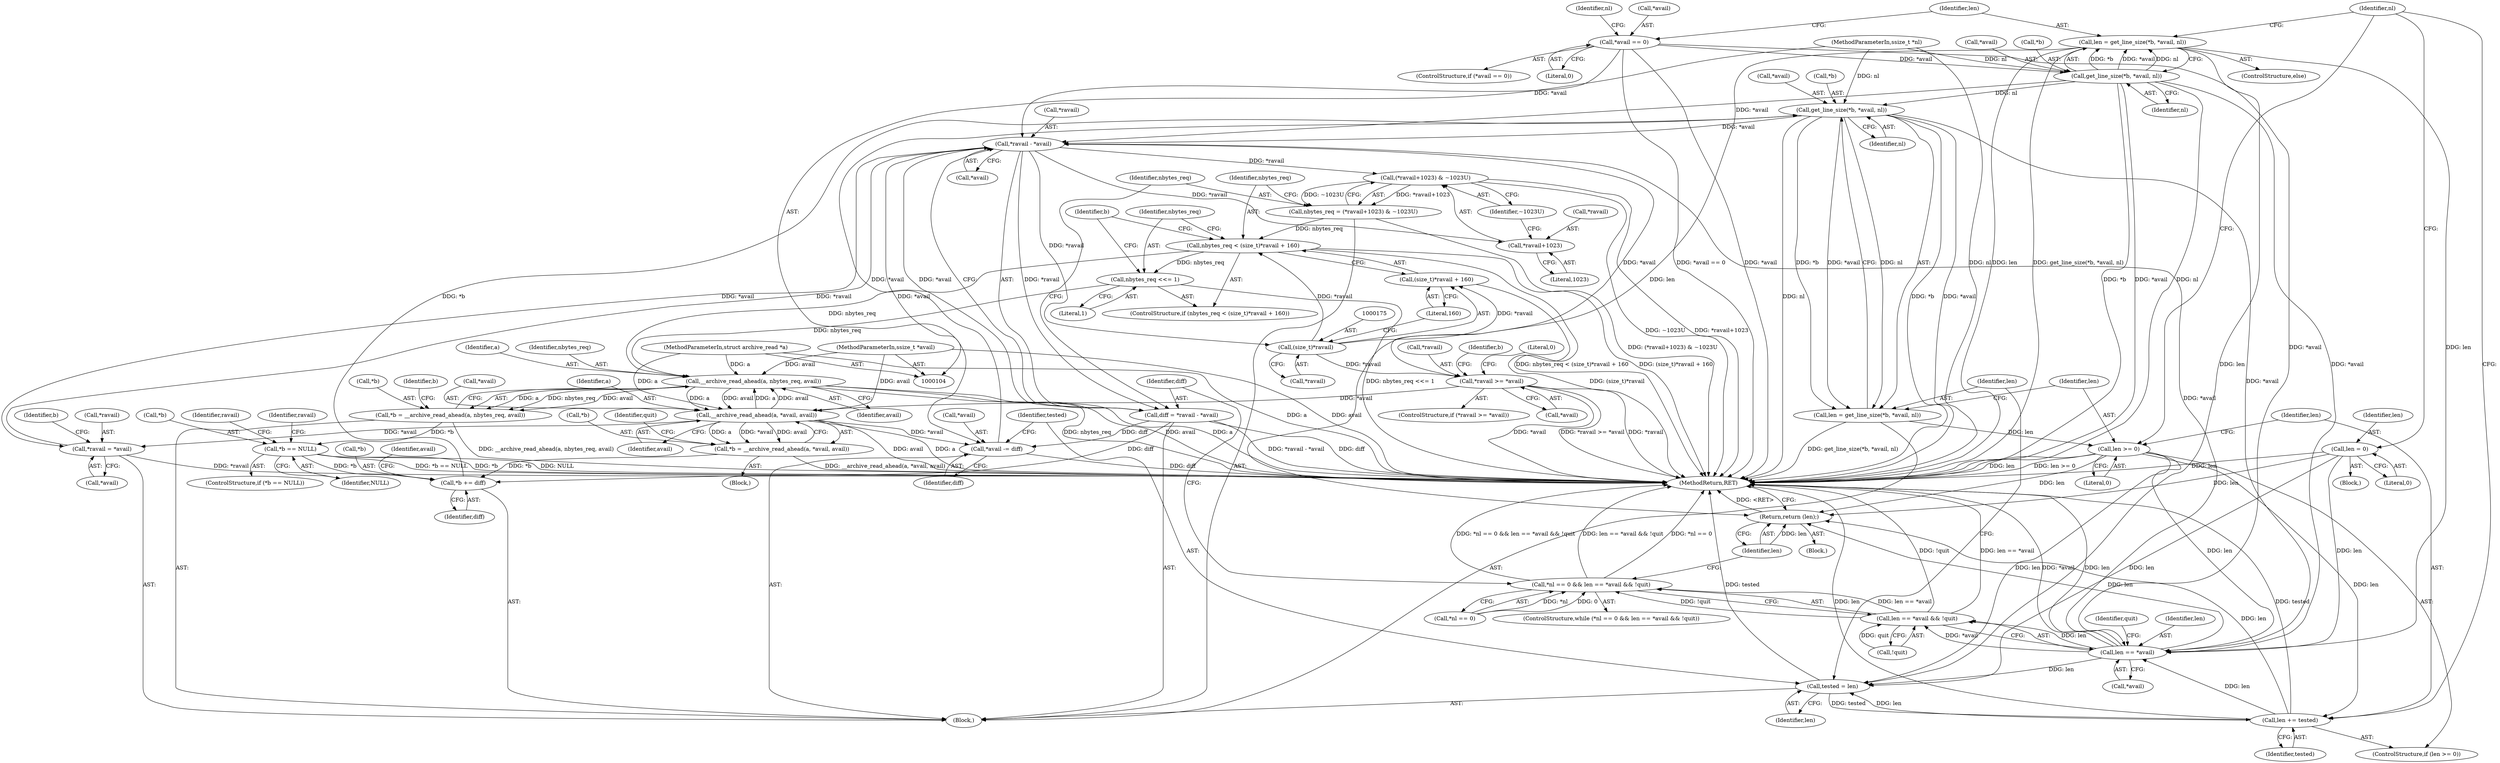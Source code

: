 digraph "1_libarchive_eec077f52bfa2d3f7103b4b74d52572ba8a15aca@pointer" {
"1000232" [label="(Call,get_line_size(*b, *avail, nl))"];
"1000219" [label="(Call,*b += diff)"];
"1000153" [label="(Call,diff = *ravail - *avail)"];
"1000155" [label="(Call,*ravail - *avail)"];
"1000214" [label="(Call,*ravail = *avail)"];
"1000206" [label="(Call,__archive_read_ahead(a, *avail, avail))"];
"1000185" [label="(Call,__archive_read_ahead(a, nbytes_req, avail))"];
"1000105" [label="(MethodParameterIn,struct archive_read *a)"];
"1000171" [label="(Call,nbytes_req < (size_t)*ravail + 160)"];
"1000161" [label="(Call,nbytes_req = (*ravail+1023) & ~1023U)"];
"1000163" [label="(Call,(*ravail+1023) & ~1023U)"];
"1000174" [label="(Call,(size_t)*ravail)"];
"1000179" [label="(Call,nbytes_req <<= 1)"];
"1000107" [label="(MethodParameterIn,ssize_t *avail)"];
"1000196" [label="(Call,*ravail >= *avail)"];
"1000232" [label="(Call,get_line_size(*b, *avail, nl))"];
"1000223" [label="(Call,*avail -= diff)"];
"1000132" [label="(Call,get_line_size(*b, *avail, nl))"];
"1000117" [label="(Call,*avail == 0)"];
"1000109" [label="(MethodParameterIn,ssize_t *nl)"];
"1000145" [label="(Call,len == *avail)"];
"1000239" [label="(Call,len >= 0)"];
"1000230" [label="(Call,len = get_line_size(*b, *avail, nl))"];
"1000126" [label="(Call,len = 0)"];
"1000242" [label="(Call,len += tested)"];
"1000227" [label="(Call,tested = len)"];
"1000130" [label="(Call,len = get_line_size(*b, *avail, nl))"];
"1000190" [label="(Call,*b == NULL)"];
"1000182" [label="(Call,*b = __archive_read_ahead(a, nbytes_req, avail))"];
"1000203" [label="(Call,*b = __archive_read_ahead(a, *avail, avail))"];
"1000144" [label="(Call,len == *avail && !quit)"];
"1000139" [label="(Call,*nl == 0 && len == *avail && !quit)"];
"1000245" [label="(Return,return (len);)"];
"1000164" [label="(Call,*ravail+1023)"];
"1000173" [label="(Call,(size_t)*ravail + 160)"];
"1000137" [label="(Identifier,nl)"];
"1000221" [label="(Identifier,b)"];
"1000179" [label="(Call,nbytes_req <<= 1)"];
"1000227" [label="(Call,tested = len)"];
"1000239" [label="(Call,len >= 0)"];
"1000133" [label="(Call,*b)"];
"1000193" [label="(Identifier,NULL)"];
"1000165" [label="(Call,*ravail)"];
"1000174" [label="(Call,(size_t)*ravail)"];
"1000116" [label="(ControlStructure,if (*avail == 0))"];
"1000230" [label="(Call,len = get_line_size(*b, *avail, nl))"];
"1000235" [label="(Call,*avail)"];
"1000124" [label="(Identifier,nl)"];
"1000247" [label="(MethodReturn,RET)"];
"1000147" [label="(Call,*avail)"];
"1000185" [label="(Call,__archive_read_ahead(a, nbytes_req, avail))"];
"1000194" [label="(Block,)"];
"1000208" [label="(Call,*avail)"];
"1000173" [label="(Call,(size_t)*ravail + 160)"];
"1000118" [label="(Call,*avail)"];
"1000150" [label="(Identifier,quit)"];
"1000182" [label="(Call,*b = __archive_read_ahead(a, nbytes_req, avail))"];
"1000139" [label="(Call,*nl == 0 && len == *avail && !quit)"];
"1000190" [label="(Call,*b == NULL)"];
"1000129" [label="(ControlStructure,else)"];
"1000223" [label="(Call,*avail -= diff)"];
"1000162" [label="(Identifier,nbytes_req)"];
"1000126" [label="(Call,len = 0)"];
"1000138" [label="(ControlStructure,while (*nl == 0 && len == *avail && !quit))"];
"1000232" [label="(Call,get_line_size(*b, *avail, nl))"];
"1000217" [label="(Call,*avail)"];
"1000167" [label="(Literal,1023)"];
"1000245" [label="(Return,return (len);)"];
"1000204" [label="(Call,*b)"];
"1000161" [label="(Call,nbytes_req = (*ravail+1023) & ~1023U)"];
"1000215" [label="(Call,*ravail)"];
"1000127" [label="(Identifier,len)"];
"1000196" [label="(Call,*ravail >= *avail)"];
"1000181" [label="(Literal,1)"];
"1000212" [label="(Identifier,quit)"];
"1000191" [label="(Call,*b)"];
"1000225" [label="(Identifier,avail)"];
"1000195" [label="(ControlStructure,if (*ravail >= *avail))"];
"1000164" [label="(Call,*ravail+1023)"];
"1000237" [label="(Identifier,nl)"];
"1000156" [label="(Call,*ravail)"];
"1000203" [label="(Call,*b = __archive_read_ahead(a, *avail, avail))"];
"1000170" [label="(ControlStructure,if (nbytes_req < (size_t)*ravail + 160))"];
"1000192" [label="(Identifier,b)"];
"1000205" [label="(Identifier,b)"];
"1000140" [label="(Call,*nl == 0)"];
"1000158" [label="(Call,*avail)"];
"1000242" [label="(Call,len += tested)"];
"1000202" [label="(Literal,0)"];
"1000153" [label="(Call,diff = *ravail - *avail)"];
"1000171" [label="(Call,nbytes_req < (size_t)*ravail + 160)"];
"1000155" [label="(Call,*ravail - *avail)"];
"1000149" [label="(Call,!quit)"];
"1000210" [label="(Identifier,avail)"];
"1000109" [label="(MethodParameterIn,ssize_t *nl)"];
"1000154" [label="(Identifier,diff)"];
"1000130" [label="(Call,len = get_line_size(*b, *avail, nl))"];
"1000180" [label="(Identifier,nbytes_req)"];
"1000151" [label="(Block,)"];
"1000146" [label="(Identifier,len)"];
"1000214" [label="(Call,*ravail = *avail)"];
"1000228" [label="(Identifier,tested)"];
"1000219" [label="(Call,*b += diff)"];
"1000117" [label="(Call,*avail == 0)"];
"1000229" [label="(Identifier,len)"];
"1000240" [label="(Identifier,len)"];
"1000243" [label="(Identifier,len)"];
"1000246" [label="(Identifier,len)"];
"1000120" [label="(Literal,0)"];
"1000189" [label="(ControlStructure,if (*b == NULL))"];
"1000142" [label="(Identifier,nl)"];
"1000198" [label="(Identifier,ravail)"];
"1000163" [label="(Call,(*ravail+1023) & ~1023U)"];
"1000231" [label="(Identifier,len)"];
"1000110" [label="(Block,)"];
"1000238" [label="(ControlStructure,if (len >= 0))"];
"1000121" [label="(Block,)"];
"1000183" [label="(Call,*b)"];
"1000206" [label="(Call,__archive_read_ahead(a, *avail, avail))"];
"1000233" [label="(Call,*b)"];
"1000128" [label="(Literal,0)"];
"1000241" [label="(Literal,0)"];
"1000186" [label="(Identifier,a)"];
"1000184" [label="(Identifier,b)"];
"1000172" [label="(Identifier,nbytes_req)"];
"1000224" [label="(Call,*avail)"];
"1000226" [label="(Identifier,diff)"];
"1000216" [label="(Identifier,ravail)"];
"1000107" [label="(MethodParameterIn,ssize_t *avail)"];
"1000145" [label="(Call,len == *avail)"];
"1000178" [label="(Literal,160)"];
"1000132" [label="(Call,get_line_size(*b, *avail, nl))"];
"1000199" [label="(Call,*avail)"];
"1000144" [label="(Call,len == *avail && !quit)"];
"1000188" [label="(Identifier,avail)"];
"1000187" [label="(Identifier,nbytes_req)"];
"1000131" [label="(Identifier,len)"];
"1000220" [label="(Call,*b)"];
"1000207" [label="(Identifier,a)"];
"1000176" [label="(Call,*ravail)"];
"1000244" [label="(Identifier,tested)"];
"1000197" [label="(Call,*ravail)"];
"1000222" [label="(Identifier,diff)"];
"1000135" [label="(Call,*avail)"];
"1000168" [label="(Identifier,~1023U)"];
"1000105" [label="(MethodParameterIn,struct archive_read *a)"];
"1000232" -> "1000230"  [label="AST: "];
"1000232" -> "1000237"  [label="CFG: "];
"1000233" -> "1000232"  [label="AST: "];
"1000235" -> "1000232"  [label="AST: "];
"1000237" -> "1000232"  [label="AST: "];
"1000230" -> "1000232"  [label="CFG: "];
"1000232" -> "1000247"  [label="DDG: nl"];
"1000232" -> "1000247"  [label="DDG: *b"];
"1000232" -> "1000247"  [label="DDG: *avail"];
"1000232" -> "1000145"  [label="DDG: *avail"];
"1000232" -> "1000155"  [label="DDG: *avail"];
"1000232" -> "1000230"  [label="DDG: *b"];
"1000232" -> "1000230"  [label="DDG: *avail"];
"1000232" -> "1000230"  [label="DDG: nl"];
"1000219" -> "1000232"  [label="DDG: *b"];
"1000223" -> "1000232"  [label="DDG: *avail"];
"1000132" -> "1000232"  [label="DDG: nl"];
"1000109" -> "1000232"  [label="DDG: nl"];
"1000219" -> "1000151"  [label="AST: "];
"1000219" -> "1000222"  [label="CFG: "];
"1000220" -> "1000219"  [label="AST: "];
"1000222" -> "1000219"  [label="AST: "];
"1000225" -> "1000219"  [label="CFG: "];
"1000153" -> "1000219"  [label="DDG: diff"];
"1000190" -> "1000219"  [label="DDG: *b"];
"1000203" -> "1000219"  [label="DDG: *b"];
"1000153" -> "1000151"  [label="AST: "];
"1000153" -> "1000155"  [label="CFG: "];
"1000154" -> "1000153"  [label="AST: "];
"1000155" -> "1000153"  [label="AST: "];
"1000162" -> "1000153"  [label="CFG: "];
"1000153" -> "1000247"  [label="DDG: *ravail - *avail"];
"1000153" -> "1000247"  [label="DDG: diff"];
"1000155" -> "1000153"  [label="DDG: *ravail"];
"1000155" -> "1000153"  [label="DDG: *avail"];
"1000153" -> "1000223"  [label="DDG: diff"];
"1000155" -> "1000158"  [label="CFG: "];
"1000156" -> "1000155"  [label="AST: "];
"1000158" -> "1000155"  [label="AST: "];
"1000214" -> "1000155"  [label="DDG: *ravail"];
"1000117" -> "1000155"  [label="DDG: *avail"];
"1000132" -> "1000155"  [label="DDG: *avail"];
"1000145" -> "1000155"  [label="DDG: *avail"];
"1000155" -> "1000163"  [label="DDG: *ravail"];
"1000155" -> "1000164"  [label="DDG: *ravail"];
"1000155" -> "1000174"  [label="DDG: *ravail"];
"1000155" -> "1000196"  [label="DDG: *avail"];
"1000155" -> "1000214"  [label="DDG: *avail"];
"1000155" -> "1000223"  [label="DDG: *avail"];
"1000214" -> "1000151"  [label="AST: "];
"1000214" -> "1000217"  [label="CFG: "];
"1000215" -> "1000214"  [label="AST: "];
"1000217" -> "1000214"  [label="AST: "];
"1000221" -> "1000214"  [label="CFG: "];
"1000214" -> "1000247"  [label="DDG: *ravail"];
"1000206" -> "1000214"  [label="DDG: *avail"];
"1000206" -> "1000203"  [label="AST: "];
"1000206" -> "1000210"  [label="CFG: "];
"1000207" -> "1000206"  [label="AST: "];
"1000208" -> "1000206"  [label="AST: "];
"1000210" -> "1000206"  [label="AST: "];
"1000203" -> "1000206"  [label="CFG: "];
"1000206" -> "1000247"  [label="DDG: avail"];
"1000206" -> "1000247"  [label="DDG: a"];
"1000206" -> "1000185"  [label="DDG: a"];
"1000206" -> "1000185"  [label="DDG: avail"];
"1000206" -> "1000203"  [label="DDG: a"];
"1000206" -> "1000203"  [label="DDG: *avail"];
"1000206" -> "1000203"  [label="DDG: avail"];
"1000185" -> "1000206"  [label="DDG: a"];
"1000185" -> "1000206"  [label="DDG: avail"];
"1000105" -> "1000206"  [label="DDG: a"];
"1000196" -> "1000206"  [label="DDG: *avail"];
"1000107" -> "1000206"  [label="DDG: avail"];
"1000206" -> "1000223"  [label="DDG: *avail"];
"1000185" -> "1000182"  [label="AST: "];
"1000185" -> "1000188"  [label="CFG: "];
"1000186" -> "1000185"  [label="AST: "];
"1000187" -> "1000185"  [label="AST: "];
"1000188" -> "1000185"  [label="AST: "];
"1000182" -> "1000185"  [label="CFG: "];
"1000185" -> "1000247"  [label="DDG: nbytes_req"];
"1000185" -> "1000247"  [label="DDG: avail"];
"1000185" -> "1000247"  [label="DDG: a"];
"1000185" -> "1000182"  [label="DDG: a"];
"1000185" -> "1000182"  [label="DDG: nbytes_req"];
"1000185" -> "1000182"  [label="DDG: avail"];
"1000105" -> "1000185"  [label="DDG: a"];
"1000171" -> "1000185"  [label="DDG: nbytes_req"];
"1000179" -> "1000185"  [label="DDG: nbytes_req"];
"1000107" -> "1000185"  [label="DDG: avail"];
"1000105" -> "1000104"  [label="AST: "];
"1000105" -> "1000247"  [label="DDG: a"];
"1000171" -> "1000170"  [label="AST: "];
"1000171" -> "1000173"  [label="CFG: "];
"1000172" -> "1000171"  [label="AST: "];
"1000173" -> "1000171"  [label="AST: "];
"1000180" -> "1000171"  [label="CFG: "];
"1000184" -> "1000171"  [label="CFG: "];
"1000171" -> "1000247"  [label="DDG: (size_t)*ravail + 160"];
"1000171" -> "1000247"  [label="DDG: nbytes_req < (size_t)*ravail + 160"];
"1000161" -> "1000171"  [label="DDG: nbytes_req"];
"1000174" -> "1000171"  [label="DDG: *ravail"];
"1000171" -> "1000179"  [label="DDG: nbytes_req"];
"1000161" -> "1000151"  [label="AST: "];
"1000161" -> "1000163"  [label="CFG: "];
"1000162" -> "1000161"  [label="AST: "];
"1000163" -> "1000161"  [label="AST: "];
"1000172" -> "1000161"  [label="CFG: "];
"1000161" -> "1000247"  [label="DDG: (*ravail+1023) & ~1023U"];
"1000163" -> "1000161"  [label="DDG: *ravail+1023"];
"1000163" -> "1000161"  [label="DDG: ~1023U"];
"1000163" -> "1000168"  [label="CFG: "];
"1000164" -> "1000163"  [label="AST: "];
"1000168" -> "1000163"  [label="AST: "];
"1000163" -> "1000247"  [label="DDG: ~1023U"];
"1000163" -> "1000247"  [label="DDG: *ravail+1023"];
"1000174" -> "1000173"  [label="AST: "];
"1000174" -> "1000176"  [label="CFG: "];
"1000175" -> "1000174"  [label="AST: "];
"1000176" -> "1000174"  [label="AST: "];
"1000178" -> "1000174"  [label="CFG: "];
"1000174" -> "1000173"  [label="DDG: *ravail"];
"1000174" -> "1000196"  [label="DDG: *ravail"];
"1000179" -> "1000170"  [label="AST: "];
"1000179" -> "1000181"  [label="CFG: "];
"1000180" -> "1000179"  [label="AST: "];
"1000181" -> "1000179"  [label="AST: "];
"1000184" -> "1000179"  [label="CFG: "];
"1000179" -> "1000247"  [label="DDG: nbytes_req <<= 1"];
"1000107" -> "1000104"  [label="AST: "];
"1000107" -> "1000247"  [label="DDG: avail"];
"1000196" -> "1000195"  [label="AST: "];
"1000196" -> "1000199"  [label="CFG: "];
"1000197" -> "1000196"  [label="AST: "];
"1000199" -> "1000196"  [label="AST: "];
"1000202" -> "1000196"  [label="CFG: "];
"1000205" -> "1000196"  [label="CFG: "];
"1000196" -> "1000247"  [label="DDG: *ravail"];
"1000196" -> "1000247"  [label="DDG: *avail"];
"1000196" -> "1000247"  [label="DDG: *ravail >= *avail"];
"1000223" -> "1000151"  [label="AST: "];
"1000223" -> "1000226"  [label="CFG: "];
"1000224" -> "1000223"  [label="AST: "];
"1000226" -> "1000223"  [label="AST: "];
"1000228" -> "1000223"  [label="CFG: "];
"1000223" -> "1000247"  [label="DDG: diff"];
"1000132" -> "1000130"  [label="AST: "];
"1000132" -> "1000137"  [label="CFG: "];
"1000133" -> "1000132"  [label="AST: "];
"1000135" -> "1000132"  [label="AST: "];
"1000137" -> "1000132"  [label="AST: "];
"1000130" -> "1000132"  [label="CFG: "];
"1000132" -> "1000247"  [label="DDG: *b"];
"1000132" -> "1000247"  [label="DDG: *avail"];
"1000132" -> "1000247"  [label="DDG: nl"];
"1000132" -> "1000130"  [label="DDG: *b"];
"1000132" -> "1000130"  [label="DDG: *avail"];
"1000132" -> "1000130"  [label="DDG: nl"];
"1000117" -> "1000132"  [label="DDG: *avail"];
"1000109" -> "1000132"  [label="DDG: nl"];
"1000132" -> "1000145"  [label="DDG: *avail"];
"1000117" -> "1000116"  [label="AST: "];
"1000117" -> "1000120"  [label="CFG: "];
"1000118" -> "1000117"  [label="AST: "];
"1000120" -> "1000117"  [label="AST: "];
"1000124" -> "1000117"  [label="CFG: "];
"1000131" -> "1000117"  [label="CFG: "];
"1000117" -> "1000247"  [label="DDG: *avail"];
"1000117" -> "1000247"  [label="DDG: *avail == 0"];
"1000117" -> "1000145"  [label="DDG: *avail"];
"1000109" -> "1000104"  [label="AST: "];
"1000109" -> "1000247"  [label="DDG: nl"];
"1000145" -> "1000144"  [label="AST: "];
"1000145" -> "1000147"  [label="CFG: "];
"1000146" -> "1000145"  [label="AST: "];
"1000147" -> "1000145"  [label="AST: "];
"1000150" -> "1000145"  [label="CFG: "];
"1000144" -> "1000145"  [label="CFG: "];
"1000145" -> "1000247"  [label="DDG: len"];
"1000145" -> "1000247"  [label="DDG: *avail"];
"1000145" -> "1000144"  [label="DDG: len"];
"1000145" -> "1000144"  [label="DDG: *avail"];
"1000239" -> "1000145"  [label="DDG: len"];
"1000126" -> "1000145"  [label="DDG: len"];
"1000242" -> "1000145"  [label="DDG: len"];
"1000130" -> "1000145"  [label="DDG: len"];
"1000145" -> "1000227"  [label="DDG: len"];
"1000145" -> "1000245"  [label="DDG: len"];
"1000239" -> "1000238"  [label="AST: "];
"1000239" -> "1000241"  [label="CFG: "];
"1000240" -> "1000239"  [label="AST: "];
"1000241" -> "1000239"  [label="AST: "];
"1000142" -> "1000239"  [label="CFG: "];
"1000243" -> "1000239"  [label="CFG: "];
"1000239" -> "1000247"  [label="DDG: len >= 0"];
"1000239" -> "1000247"  [label="DDG: len"];
"1000239" -> "1000227"  [label="DDG: len"];
"1000230" -> "1000239"  [label="DDG: len"];
"1000239" -> "1000242"  [label="DDG: len"];
"1000239" -> "1000245"  [label="DDG: len"];
"1000230" -> "1000151"  [label="AST: "];
"1000231" -> "1000230"  [label="AST: "];
"1000240" -> "1000230"  [label="CFG: "];
"1000230" -> "1000247"  [label="DDG: get_line_size(*b, *avail, nl)"];
"1000126" -> "1000121"  [label="AST: "];
"1000126" -> "1000128"  [label="CFG: "];
"1000127" -> "1000126"  [label="AST: "];
"1000128" -> "1000126"  [label="AST: "];
"1000142" -> "1000126"  [label="CFG: "];
"1000126" -> "1000247"  [label="DDG: len"];
"1000126" -> "1000227"  [label="DDG: len"];
"1000126" -> "1000245"  [label="DDG: len"];
"1000242" -> "1000238"  [label="AST: "];
"1000242" -> "1000244"  [label="CFG: "];
"1000243" -> "1000242"  [label="AST: "];
"1000244" -> "1000242"  [label="AST: "];
"1000142" -> "1000242"  [label="CFG: "];
"1000242" -> "1000247"  [label="DDG: tested"];
"1000242" -> "1000247"  [label="DDG: len"];
"1000242" -> "1000227"  [label="DDG: len"];
"1000227" -> "1000242"  [label="DDG: tested"];
"1000242" -> "1000245"  [label="DDG: len"];
"1000227" -> "1000151"  [label="AST: "];
"1000227" -> "1000229"  [label="CFG: "];
"1000228" -> "1000227"  [label="AST: "];
"1000229" -> "1000227"  [label="AST: "];
"1000231" -> "1000227"  [label="CFG: "];
"1000227" -> "1000247"  [label="DDG: tested"];
"1000130" -> "1000227"  [label="DDG: len"];
"1000130" -> "1000129"  [label="AST: "];
"1000131" -> "1000130"  [label="AST: "];
"1000142" -> "1000130"  [label="CFG: "];
"1000130" -> "1000247"  [label="DDG: len"];
"1000130" -> "1000247"  [label="DDG: get_line_size(*b, *avail, nl)"];
"1000130" -> "1000245"  [label="DDG: len"];
"1000190" -> "1000189"  [label="AST: "];
"1000190" -> "1000193"  [label="CFG: "];
"1000191" -> "1000190"  [label="AST: "];
"1000193" -> "1000190"  [label="AST: "];
"1000198" -> "1000190"  [label="CFG: "];
"1000216" -> "1000190"  [label="CFG: "];
"1000190" -> "1000247"  [label="DDG: *b == NULL"];
"1000190" -> "1000247"  [label="DDG: *b"];
"1000190" -> "1000247"  [label="DDG: NULL"];
"1000182" -> "1000190"  [label="DDG: *b"];
"1000182" -> "1000151"  [label="AST: "];
"1000183" -> "1000182"  [label="AST: "];
"1000192" -> "1000182"  [label="CFG: "];
"1000182" -> "1000247"  [label="DDG: __archive_read_ahead(a, nbytes_req, avail)"];
"1000203" -> "1000194"  [label="AST: "];
"1000204" -> "1000203"  [label="AST: "];
"1000212" -> "1000203"  [label="CFG: "];
"1000203" -> "1000247"  [label="DDG: __archive_read_ahead(a, *avail, avail)"];
"1000144" -> "1000139"  [label="AST: "];
"1000144" -> "1000149"  [label="CFG: "];
"1000149" -> "1000144"  [label="AST: "];
"1000139" -> "1000144"  [label="CFG: "];
"1000144" -> "1000247"  [label="DDG: !quit"];
"1000144" -> "1000247"  [label="DDG: len == *avail"];
"1000144" -> "1000139"  [label="DDG: len == *avail"];
"1000144" -> "1000139"  [label="DDG: !quit"];
"1000149" -> "1000144"  [label="DDG: quit"];
"1000139" -> "1000138"  [label="AST: "];
"1000139" -> "1000140"  [label="CFG: "];
"1000140" -> "1000139"  [label="AST: "];
"1000154" -> "1000139"  [label="CFG: "];
"1000246" -> "1000139"  [label="CFG: "];
"1000139" -> "1000247"  [label="DDG: *nl == 0"];
"1000139" -> "1000247"  [label="DDG: *nl == 0 && len == *avail && !quit"];
"1000139" -> "1000247"  [label="DDG: len == *avail && !quit"];
"1000140" -> "1000139"  [label="DDG: *nl"];
"1000140" -> "1000139"  [label="DDG: 0"];
"1000245" -> "1000110"  [label="AST: "];
"1000245" -> "1000246"  [label="CFG: "];
"1000246" -> "1000245"  [label="AST: "];
"1000247" -> "1000245"  [label="CFG: "];
"1000245" -> "1000247"  [label="DDG: <RET>"];
"1000246" -> "1000245"  [label="DDG: len"];
"1000164" -> "1000167"  [label="CFG: "];
"1000165" -> "1000164"  [label="AST: "];
"1000167" -> "1000164"  [label="AST: "];
"1000168" -> "1000164"  [label="CFG: "];
"1000173" -> "1000178"  [label="CFG: "];
"1000178" -> "1000173"  [label="AST: "];
"1000173" -> "1000247"  [label="DDG: (size_t)*ravail"];
}
